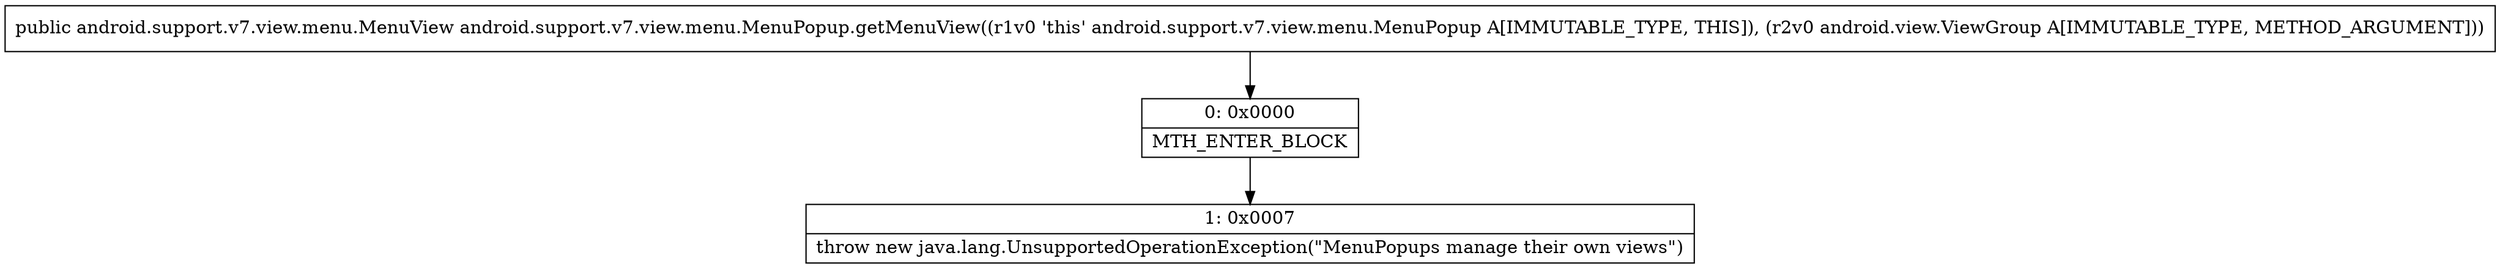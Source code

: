 digraph "CFG forandroid.support.v7.view.menu.MenuPopup.getMenuView(Landroid\/view\/ViewGroup;)Landroid\/support\/v7\/view\/menu\/MenuView;" {
Node_0 [shape=record,label="{0\:\ 0x0000|MTH_ENTER_BLOCK\l}"];
Node_1 [shape=record,label="{1\:\ 0x0007|throw new java.lang.UnsupportedOperationException(\"MenuPopups manage their own views\")\l}"];
MethodNode[shape=record,label="{public android.support.v7.view.menu.MenuView android.support.v7.view.menu.MenuPopup.getMenuView((r1v0 'this' android.support.v7.view.menu.MenuPopup A[IMMUTABLE_TYPE, THIS]), (r2v0 android.view.ViewGroup A[IMMUTABLE_TYPE, METHOD_ARGUMENT])) }"];
MethodNode -> Node_0;
Node_0 -> Node_1;
}

